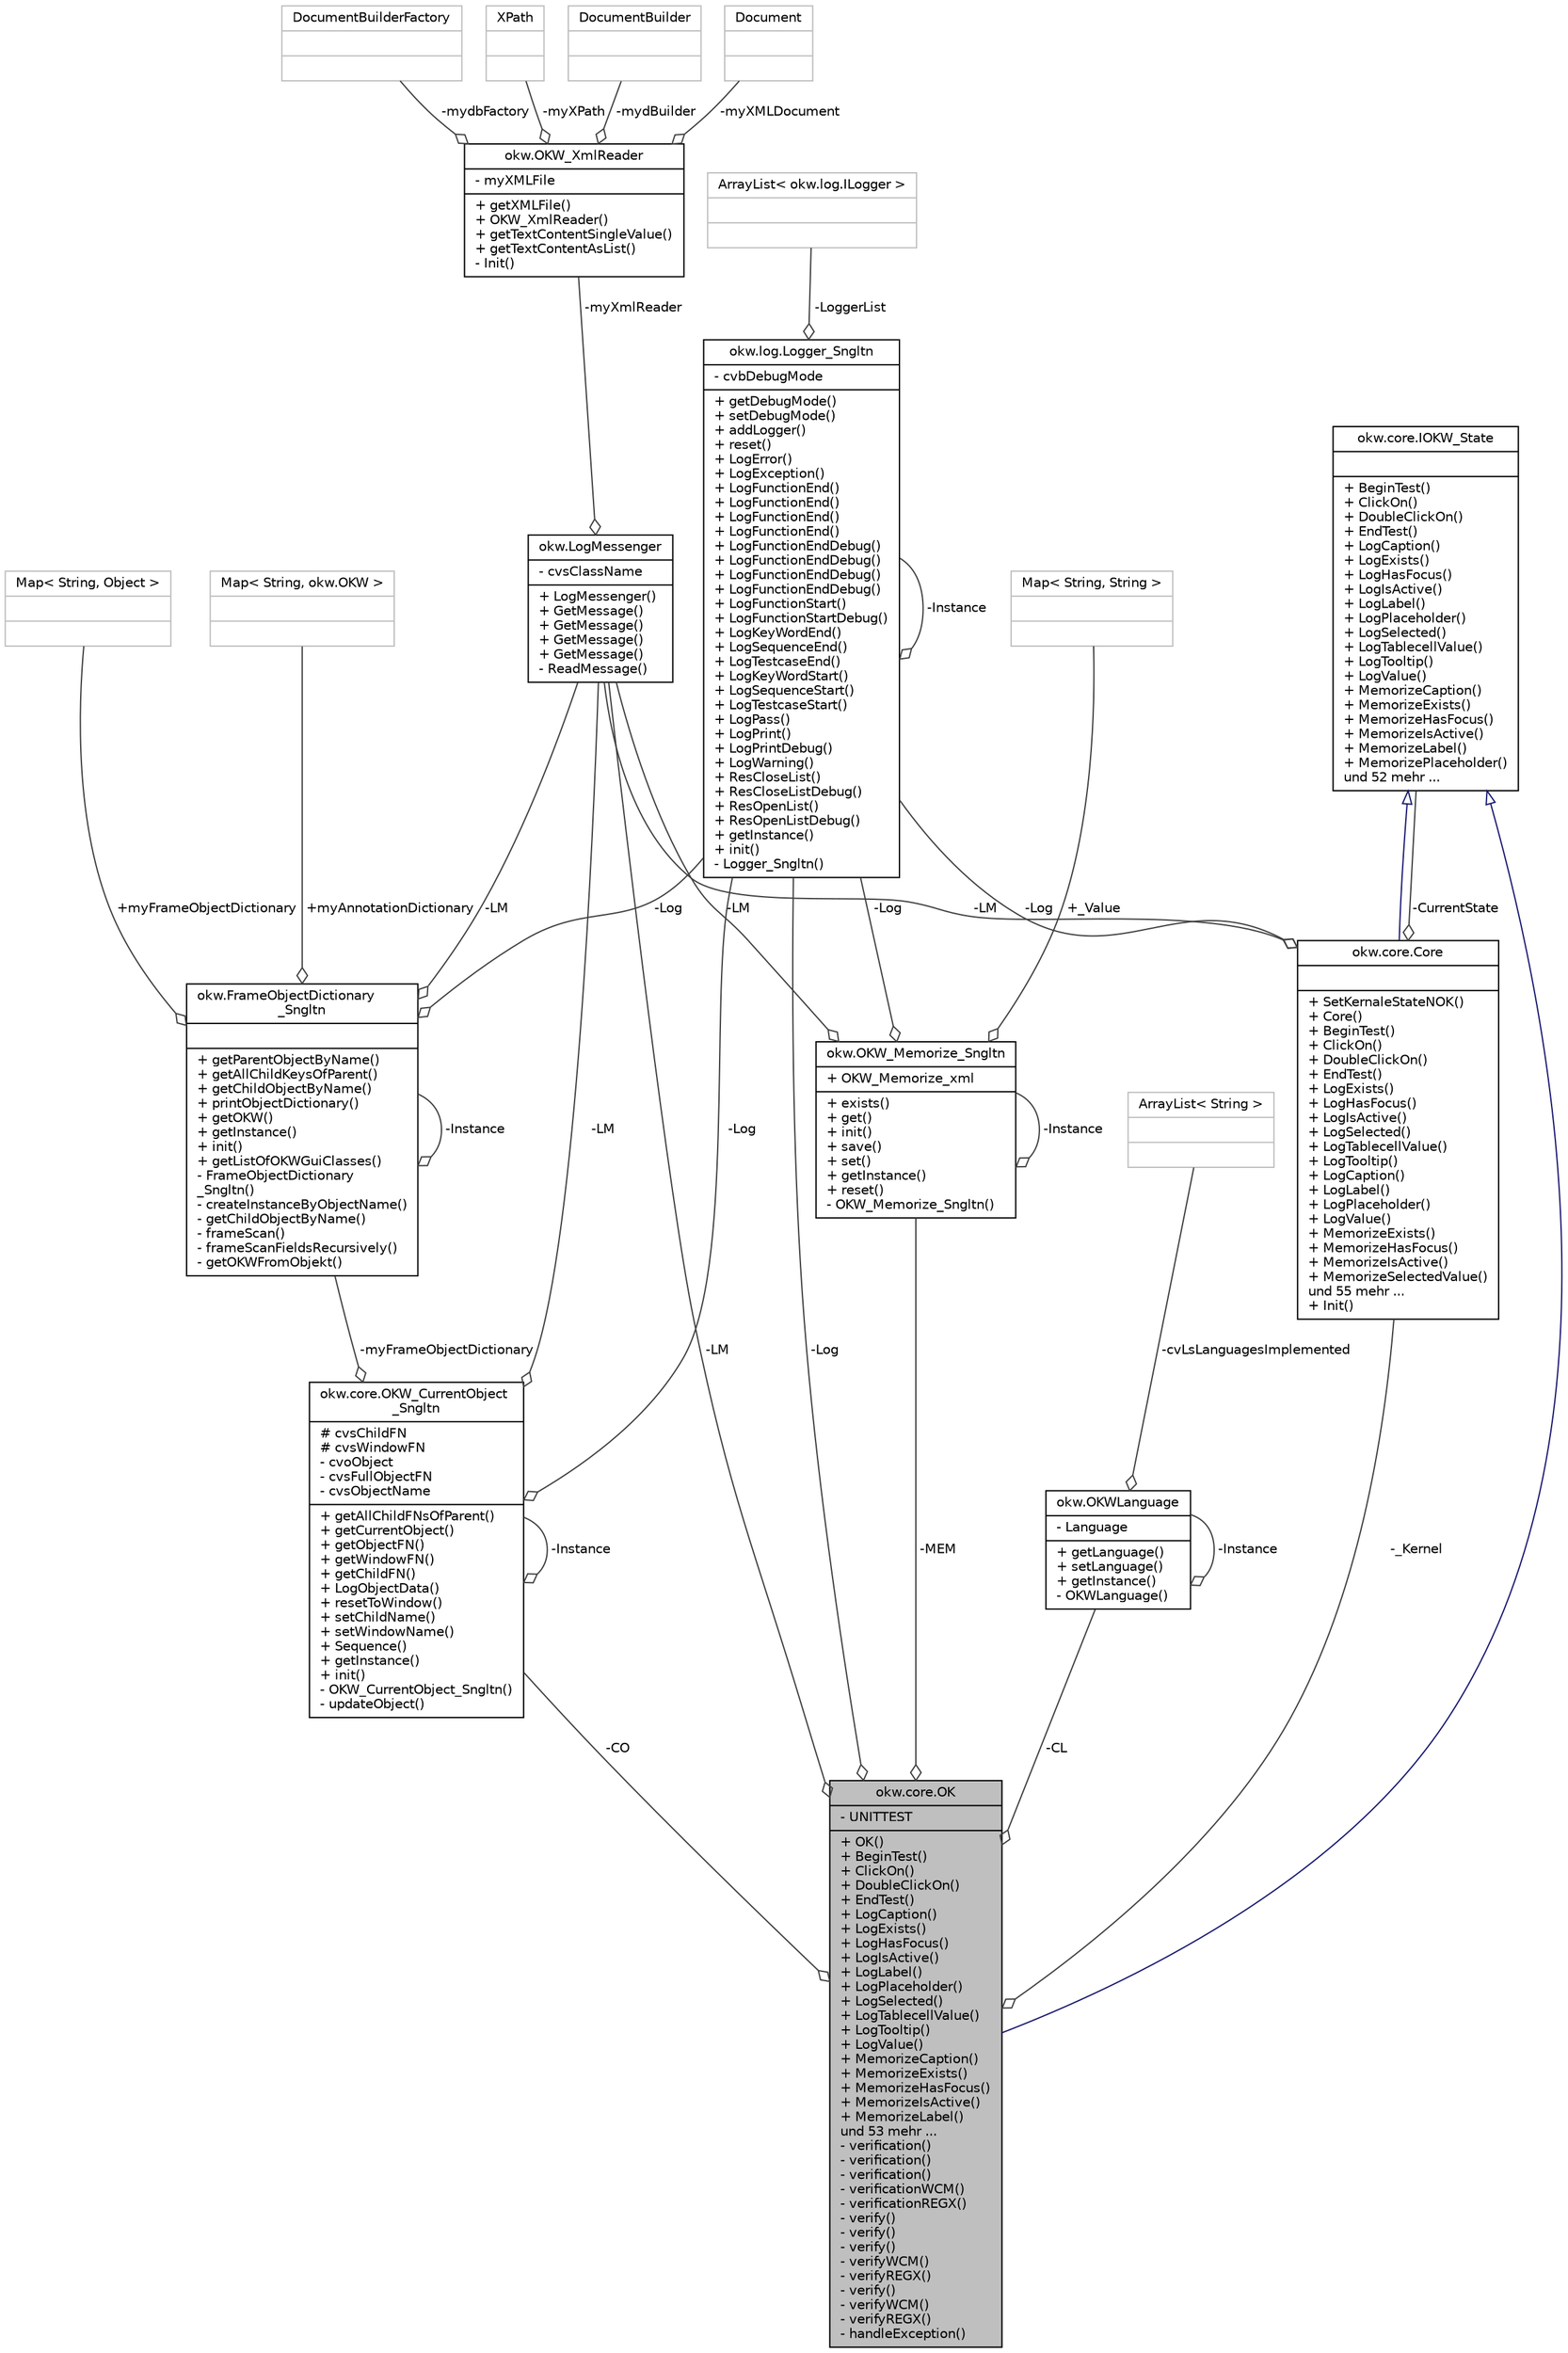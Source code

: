 digraph "okw.core.OK"
{
 // INTERACTIVE_SVG=YES
 // LATEX_PDF_SIZE
  edge [fontname="Helvetica",fontsize="10",labelfontname="Helvetica",labelfontsize="10"];
  node [fontname="Helvetica",fontsize="10",shape=record];
  Node2 [label="{okw.core.OK\n|- UNITTEST\l|+ OK()\l+ BeginTest()\l+ ClickOn()\l+ DoubleClickOn()\l+ EndTest()\l+ LogCaption()\l+ LogExists()\l+ LogHasFocus()\l+ LogIsActive()\l+ LogLabel()\l+ LogPlaceholder()\l+ LogSelected()\l+ LogTablecellValue()\l+ LogTooltip()\l+ LogValue()\l+ MemorizeCaption()\l+ MemorizeExists()\l+ MemorizeHasFocus()\l+ MemorizeIsActive()\l+ MemorizeLabel()\lund 53 mehr ...\l- verification()\l- verification()\l- verification()\l- verificationWCM()\l- verificationREGX()\l- verify()\l- verify()\l- verify()\l- verifyWCM()\l- verifyREGX()\l- verify()\l- verifyWCM()\l- verifyREGX()\l- handleException()\l}",height=0.2,width=0.4,color="black", fillcolor="grey75", style="filled", fontcolor="black",tooltip="Klasse OK representiert den Core Zustand OK."];
  Node3 -> Node2 [dir="back",color="midnightblue",fontsize="10",style="solid",arrowtail="onormal",fontname="Helvetica"];
  Node3 [label="{okw.core.IOKW_State\n||+ BeginTest()\l+ ClickOn()\l+ DoubleClickOn()\l+ EndTest()\l+ LogCaption()\l+ LogExists()\l+ LogHasFocus()\l+ LogIsActive()\l+ LogLabel()\l+ LogPlaceholder()\l+ LogSelected()\l+ LogTablecellValue()\l+ LogTooltip()\l+ LogValue()\l+ MemorizeCaption()\l+ MemorizeExists()\l+ MemorizeHasFocus()\l+ MemorizeIsActive()\l+ MemorizeLabel()\l+ MemorizePlaceholder()\lund 52 mehr ...\l}",height=0.2,width=0.4,color="black", fillcolor="white", style="filled",URL="$interfaceokw_1_1core_1_1_i_o_k_w___state.html",tooltip="IOKW_State ist die Schnittstelle der OKW-Klasse."];
  Node4 -> Node2 [color="grey25",fontsize="10",style="solid",label=" -CO" ,arrowhead="odiamond",fontname="Helvetica"];
  Node4 [label="{okw.core.OKW_CurrentObject\l_Sngltn\n|# cvsChildFN\l# cvsWindowFN\l- cvoObject\l- cvsFullObjectFN\l- cvsObjectName\l|+ getAllChildFNsOfParent()\l+ getCurrentObject()\l+ getObjectFN()\l+ getWindowFN()\l+ getChildFN()\l+ LogObjectData()\l+ resetToWindow()\l+ setChildName()\l+ setWindowName()\l+ Sequence()\l+ getInstance()\l+ init()\l- OKW_CurrentObject_Sngltn()\l- updateObject()\l}",height=0.2,width=0.4,color="black", fillcolor="white", style="filled",URL="$classokw_1_1core_1_1_o_k_w___current_object___sngltn.html",tooltip="Diese Klasse verwaltet das aktuelle GUI-Objekt."];
  Node4 -> Node4 [color="grey25",fontsize="10",style="solid",label=" -Instance" ,arrowhead="odiamond",fontname="Helvetica"];
  Node5 -> Node4 [color="grey25",fontsize="10",style="solid",label=" -myFrameObjectDictionary" ,arrowhead="odiamond",fontname="Helvetica"];
  Node5 [label="{okw.FrameObjectDictionary\l_Sngltn\n||+ getParentObjectByName()\l+ getAllChildKeysOfParent()\l+ getChildObjectByName()\l+ printObjectDictionary()\l+ getOKW()\l+ getInstance()\l+ init()\l+ getListOfOKWGuiClasses()\l- FrameObjectDictionary\l_Sngltn()\l- createInstanceByObjectName()\l- getChildObjectByName()\l- frameScan()\l- frameScanFieldsRecursively()\l- getOKWFromObjekt()\l}",height=0.2,width=0.4,color="black", fillcolor="white", style="filled",URL="$classokw_1_1_frame_object_dictionary___sngltn.html",tooltip="Verwaltet zentral die Frame-Klassen: Instanziert Frame-Klassen zu Frame-Objekten und liefert die Refe..."];
  Node6 -> Node5 [color="grey25",fontsize="10",style="solid",label=" +myAnnotationDictionary" ,arrowhead="odiamond",fontname="Helvetica"];
  Node6 [label="{Map\< String, okw.OKW \>\n||}",height=0.2,width=0.4,color="grey75", fillcolor="white", style="filled",tooltip=" "];
  Node5 -> Node5 [color="grey25",fontsize="10",style="solid",label=" -Instance" ,arrowhead="odiamond",fontname="Helvetica"];
  Node7 -> Node5 [color="grey25",fontsize="10",style="solid",label=" +myFrameObjectDictionary" ,arrowhead="odiamond",fontname="Helvetica"];
  Node7 [label="{Map\< String, Object \>\n||}",height=0.2,width=0.4,color="grey75", fillcolor="white", style="filled",tooltip=" "];
  Node8 -> Node5 [color="grey25",fontsize="10",style="solid",label=" -LM" ,arrowhead="odiamond",fontname="Helvetica"];
  Node8 [label="{okw.LogMessenger\n|- cvsClassName\l|+ LogMessenger()\l+ GetMessage()\l+ GetMessage()\l+ GetMessage()\l+ GetMessage()\l- ReadMessage()\l}",height=0.2,width=0.4,color="black", fillcolor="white", style="filled",URL="$classokw_1_1_log_messenger.html",tooltip="LogMessenger liest Log-Meldungen sprachspezifisch für die im Konstruktor gegeben Klasse aus der Zugeh..."];
  Node9 -> Node8 [color="grey25",fontsize="10",style="solid",label=" -myXmlReader" ,arrowhead="odiamond",fontname="Helvetica"];
  Node9 [label="{okw.OKW_XmlReader\n|- myXMLFile\l|+ getXMLFile()\l+ OKW_XmlReader()\l+ getTextContentSingleValue()\l+ getTextContentAsList()\l- Init()\l}",height=0.2,width=0.4,color="black", fillcolor="white", style="filled",URL="$classokw_1_1_o_k_w___xml_reader.html",tooltip=" "];
  Node10 -> Node9 [color="grey25",fontsize="10",style="solid",label=" -mydbFactory" ,arrowhead="odiamond",fontname="Helvetica"];
  Node10 [label="{DocumentBuilderFactory\n||}",height=0.2,width=0.4,color="grey75", fillcolor="white", style="filled",tooltip=" "];
  Node11 -> Node9 [color="grey25",fontsize="10",style="solid",label=" -myXPath" ,arrowhead="odiamond",fontname="Helvetica"];
  Node11 [label="{XPath\n||}",height=0.2,width=0.4,color="grey75", fillcolor="white", style="filled",tooltip=" "];
  Node12 -> Node9 [color="grey25",fontsize="10",style="solid",label=" -mydBuilder" ,arrowhead="odiamond",fontname="Helvetica"];
  Node12 [label="{DocumentBuilder\n||}",height=0.2,width=0.4,color="grey75", fillcolor="white", style="filled",tooltip=" "];
  Node13 -> Node9 [color="grey25",fontsize="10",style="solid",label=" -myXMLDocument" ,arrowhead="odiamond",fontname="Helvetica"];
  Node13 [label="{Document\n||}",height=0.2,width=0.4,color="grey75", fillcolor="white", style="filled",tooltip=" "];
  Node14 -> Node5 [color="grey25",fontsize="10",style="solid",label=" -Log" ,arrowhead="odiamond",fontname="Helvetica"];
  Node14 [label="{okw.log.Logger_Sngltn\n|- cvbDebugMode\l|+ getDebugMode()\l+ setDebugMode()\l+ addLogger()\l+ reset()\l+ LogError()\l+ LogException()\l+ LogFunctionEnd()\l+ LogFunctionEnd()\l+ LogFunctionEnd()\l+ LogFunctionEnd()\l+ LogFunctionEndDebug()\l+ LogFunctionEndDebug()\l+ LogFunctionEndDebug()\l+ LogFunctionEndDebug()\l+ LogFunctionStart()\l+ LogFunctionStartDebug()\l+ LogKeyWordEnd()\l+ LogSequenceEnd()\l+ LogTestcaseEnd()\l+ LogKeyWordStart()\l+ LogSequenceStart()\l+ LogTestcaseStart()\l+ LogPass()\l+ LogPrint()\l+ LogPrintDebug()\l+ LogWarning()\l+ ResCloseList()\l+ ResCloseListDebug()\l+ ResOpenList()\l+ ResOpenListDebug()\l+ getInstance()\l+ init()\l- Logger_Sngltn()\l}",height=0.2,width=0.4,color="black", fillcolor="white", style="filled",URL="$classokw_1_1log_1_1_logger___sngltn.html",tooltip=" "];
  Node15 -> Node14 [color="grey25",fontsize="10",style="solid",label=" -LoggerList" ,arrowhead="odiamond",fontname="Helvetica"];
  Node15 [label="{ArrayList\< okw.log.ILogger \>\n||}",height=0.2,width=0.4,color="grey75", fillcolor="white", style="filled",tooltip=" "];
  Node14 -> Node14 [color="grey25",fontsize="10",style="solid",label=" -Instance" ,arrowhead="odiamond",fontname="Helvetica"];
  Node8 -> Node4 [color="grey25",fontsize="10",style="solid",label=" -LM" ,arrowhead="odiamond",fontname="Helvetica"];
  Node14 -> Node4 [color="grey25",fontsize="10",style="solid",label=" -Log" ,arrowhead="odiamond",fontname="Helvetica"];
  Node16 -> Node2 [color="grey25",fontsize="10",style="solid",label=" -CL" ,arrowhead="odiamond",fontname="Helvetica"];
  Node16 [label="{okw.OKWLanguage\n|- Language\l|+ getLanguage()\l+ setLanguage()\l+ getInstance()\l- OKWLanguage()\l}",height=0.2,width=0.4,color="black", fillcolor="white", style="filled",URL="$classokw_1_1_o_k_w_language.html",tooltip="http://de.wikipedia.org/wiki/ISO-3166-1-Kodierliste"];
  Node17 -> Node16 [color="grey25",fontsize="10",style="solid",label=" -cvLsLanguagesImplemented" ,arrowhead="odiamond",fontname="Helvetica"];
  Node17 [label="{ArrayList\< String \>\n||}",height=0.2,width=0.4,color="grey75", fillcolor="white", style="filled",tooltip=" "];
  Node16 -> Node16 [color="grey25",fontsize="10",style="solid",label=" -Instance" ,arrowhead="odiamond",fontname="Helvetica"];
  Node8 -> Node2 [color="grey25",fontsize="10",style="solid",label=" -LM" ,arrowhead="odiamond",fontname="Helvetica"];
  Node18 -> Node2 [color="grey25",fontsize="10",style="solid",label=" -MEM" ,arrowhead="odiamond",fontname="Helvetica"];
  Node18 [label="{okw.OKW_Memorize_Sngltn\n|+ OKW_Memorize_xml\l|+ exists()\l+ get()\l+ init()\l+ save()\l+ set()\l+ getInstance()\l+ reset()\l- OKW_Memorize_Sngltn()\l}",height=0.2,width=0.4,color="black", fillcolor="white", style="filled",URL="$classokw_1_1_o_k_w___memorize___sngltn.html",tooltip="OKW_Memorize ist die Speicher-Klasse hinter den Merke*-Schlüsselwörter."];
  Node8 -> Node18 [color="grey25",fontsize="10",style="solid",label=" -LM" ,arrowhead="odiamond",fontname="Helvetica"];
  Node19 -> Node18 [color="grey25",fontsize="10",style="solid",label=" +_Value" ,arrowhead="odiamond",fontname="Helvetica"];
  Node19 [label="{Map\< String, String \>\n||}",height=0.2,width=0.4,color="grey75", fillcolor="white", style="filled",tooltip=" "];
  Node18 -> Node18 [color="grey25",fontsize="10",style="solid",label=" -Instance" ,arrowhead="odiamond",fontname="Helvetica"];
  Node14 -> Node18 [color="grey25",fontsize="10",style="solid",label=" -Log" ,arrowhead="odiamond",fontname="Helvetica"];
  Node20 -> Node2 [color="grey25",fontsize="10",style="solid",label=" -_Kernel" ,arrowhead="odiamond",fontname="Helvetica"];
  Node20 [label="{okw.core.Core\n||+ SetKernaleStateNOK()\l+ Core()\l+ BeginTest()\l+ ClickOn()\l+ DoubleClickOn()\l+ EndTest()\l+ LogExists()\l+ LogHasFocus()\l+ LogIsActive()\l+ LogSelected()\l+ LogTablecellValue()\l+ LogTooltip()\l+ LogCaption()\l+ LogLabel()\l+ LogPlaceholder()\l+ LogValue()\l+ MemorizeExists()\l+ MemorizeHasFocus()\l+ MemorizeIsActive()\l+ MemorizeSelectedValue()\lund 55 mehr ...\l+ Init()\l}",height=0.2,width=0.4,color="black", fillcolor="white", style="filled",URL="$classokw_1_1core_1_1_core.html",tooltip="Hier Statediagram..."];
  Node3 -> Node20 [dir="back",color="midnightblue",fontsize="10",style="solid",arrowtail="onormal",fontname="Helvetica"];
  Node3 -> Node20 [color="grey25",fontsize="10",style="solid",label=" -CurrentState" ,arrowhead="odiamond",fontname="Helvetica"];
  Node8 -> Node20 [color="grey25",fontsize="10",style="solid",label=" -LM" ,arrowhead="odiamond",fontname="Helvetica"];
  Node14 -> Node20 [color="grey25",fontsize="10",style="solid",label=" -Log" ,arrowhead="odiamond",fontname="Helvetica"];
  Node14 -> Node2 [color="grey25",fontsize="10",style="solid",label=" -Log" ,arrowhead="odiamond",fontname="Helvetica"];
}
